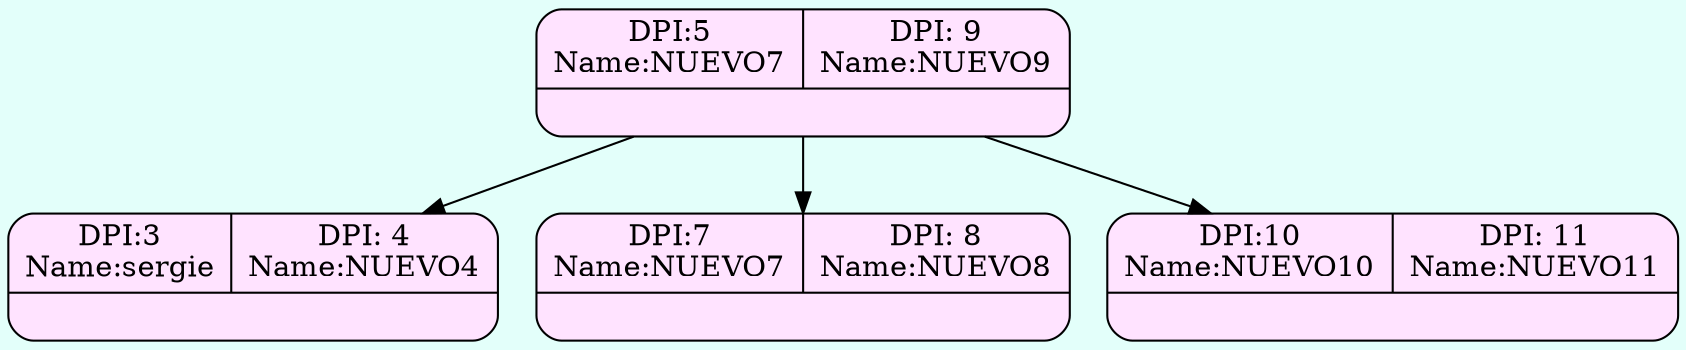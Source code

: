 digraph structs {
  bgcolor = "#E3FFFA"
 node [shape=Mrecord fillcolor="#FFE3FF" style =filled];
struct1383990012[label="{{DPI:5\nName:NUEVO7|DPI: 9\nName:NUEVO9}|<here>}"];
struct273113860[label="{{DPI:3\nName:sergie|DPI: 4\nName:NUEVO4}|<here>}"];
struct1243362011[label="{{DPI:7\nName:NUEVO7|DPI: 8\nName:NUEVO8}|<here>}"];
struct773669930[label="{{DPI:10\nName:NUEVO10|DPI: 11\nName:NUEVO11}|<here>}"];

struct1383990012->struct273113860;
struct1383990012->struct1243362011;
struct1383990012->struct773669930;
}